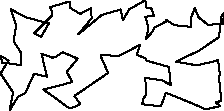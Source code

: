unitsize(0.001cm);
draw((1380,939)--(1187,706));
draw((1187,706)--(1286,525));
draw((1286,525)--(776,392));
draw((776,392)--(953,268));
draw((953,268)--(1178,100));
draw((1178,100)--(1256,61));
draw((1256,61)--(1429,134));
draw((1429,134)--(1323,280));
draw((1323,280)--(1917,687));
draw((1917,687)--(1795,962));
draw((1795,962)--(1787,1009));
draw((1787,1009)--(2097,981));
draw((2097,981)--(2482,1183));
draw((2482,1183)--(2421,1007));
draw((2421,1007)--(2574,946));
draw((2574,946)--(2599,901));
draw((2599,901)--(2991,792));
draw((2991,792)--(3022,474));
draw((3022,474)--(2863,558));
draw((2863,558)--(2573,599));
draw((2573,599)--(2588,302));
draw((2588,302)--(2542,236));
draw((2542,236)--(2519,135));
draw((2519,135)--(2848,96));
draw((2848,96)--(2936,337));
draw((2936,337)--(3416,143));
draw((3416,143)--(3640,43));
draw((3640,43)--(3893,102));
draw((3893,102)--(3815,169));
draw((3815,169)--(3913,192));
draw((3913,192)--(3875,598));
draw((3875,598)--(3888,666));
draw((3888,666)--(3854,923));
draw((3854,923)--(3822,899));
draw((3822,899)--(3756,882));
draw((3756,882)--(3479,821));
draw((3479,821)--(3113,885));
draw((3113,885)--(3520,1079));
draw((3520,1079)--(3874,1318));
draw((3874,1318)--(3911,1673));
draw((3911,1673)--(3955,1743));
draw((3955,1743)--(3950,1558));
draw((3950,1558)--(3683,1533));
draw((3683,1533)--(3510,1671));
draw((3510,1671)--(3447,1830));
draw((3447,1830)--(3373,1646));
draw((3373,1646)--(3384,1498));
draw((3384,1498)--(3085,1528));
draw((3085,1528)--(2945,1622));
draw((2945,1622)--(2961,1605));
draw((2961,1605)--(2721,1482));
draw((2721,1482)--(2716,1432));
draw((2716,1432)--(2586,1286));
draw((2586,1286)--(2628,1479));
draw((2628,1479)--(2576,1676));
draw((2576,1676)--(2728,1698));
draw((2728,1698)--(2678,1825));
draw((2678,1825)--(2597,1830));
draw((2597,1830)--(2573,1969));
draw((2573,1969)--(2290,1810));
draw((2290,1810)--(2178,1619));
draw((2178,1619)--(2139,1806));
draw((2139,1806)--(1807,1711));
draw((1807,1711)--(1724,1642));
draw((1724,1642)--(1393,1368));
draw((1393,1368)--(1625,1651));
draw((1625,1651)--(1621,1830));
draw((1621,1830)--(1424,1728));
draw((1424,1728)--(1251,1832));
draw((1251,1832)--(1247,1945));
draw((1247,1945)--(1234,1946));
draw((1234,1946)--(890,1846));
draw((890,1846)--(929,1766));
draw((929,1766)--(928,1700));
draw((928,1700)--(611,1384));
draw((611,1384)--(738,1325));
draw((738,1325)--(872,1559));
draw((872,1559)--(463,1670));
draw((463,1670)--(198,1810));
draw((198,1810)--(298,1513));
draw((298,1513)--(274,1420));
draw((274,1420)--(252,1240));
draw((252,1240)--(378,1048));
draw((378,1048)--(376,825));
draw((376,825)--(123,862));
draw((123,862)--(53,857));
draw((53,857)--(22,987));
draw((22,987)--(161,906));
draw((161,906)--(19,674));
draw((19,674)--(241,341));
draw((241,341)--(178,24));
draw((178,24)--(327,265));
draw((327,265)--(457,334));
draw((457,334)--(611,673));
draw((611,673)--(839,620));
draw((839,620)--(742,1025));
draw((742,1025)--(938,955));
draw((938,955)--(984,965));
draw((984,965)--(1115,1052));
draw((1115,1052)--(1380,939));
